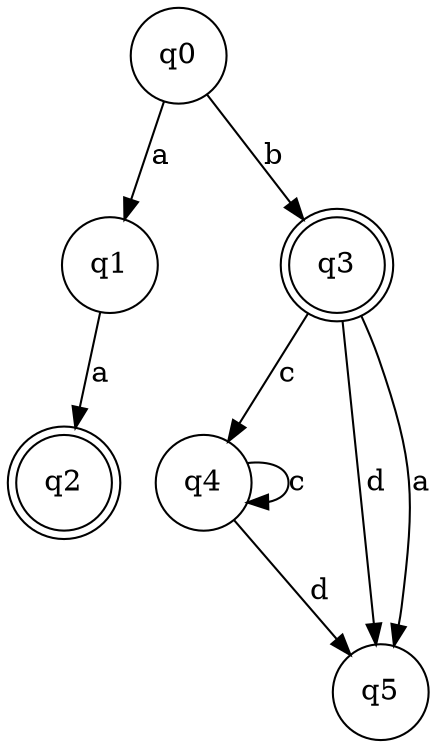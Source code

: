 // grafo del automata
digraph {
	node [shape=circle]
	q1
	q0
	q0 -> q1 [label=a]
	node [shape=doublecircle]
	q2
	q1 -> q2 [label=a]
	node [shape=doublecircle]
	q3
	q0 -> q3 [label=b]
	node [shape=circle]
	q4
	q3
	q3 -> q4 [label=c]
	node [shape=circle]
	q4
	q4
	q4 -> q4 [label=c]
	node [shape=circle]
	q5
	q4
	q4 -> q5 [label=d]
	node [shape=circle]
	q5
	q3
	q3 -> q5 [label=d]
	node [shape=circle]
	q5
	q3
	q3 -> q5 [label=a]
}
